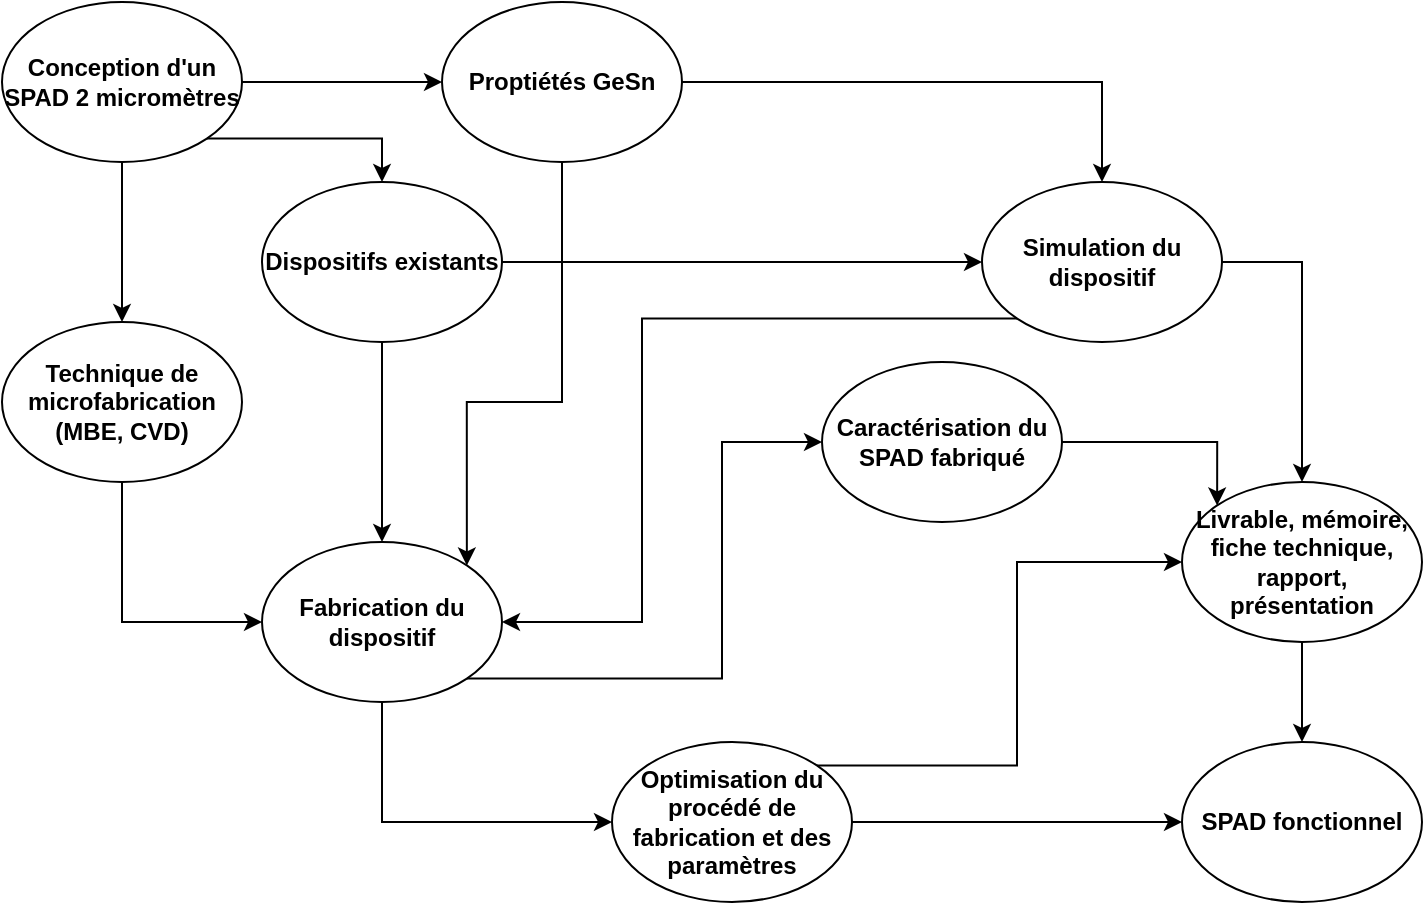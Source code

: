 <mxfile version="22.0.6" type="github">
  <diagram name="Page-1" id="6sgQ7mZHR1NJ1wXFVXwH">
    <mxGraphModel dx="1002" dy="569" grid="1" gridSize="10" guides="1" tooltips="1" connect="1" arrows="1" fold="1" page="1" pageScale="1" pageWidth="850" pageHeight="1100" math="0" shadow="0">
      <root>
        <mxCell id="0" />
        <mxCell id="1" parent="0" />
        <mxCell id="z_G34_HntLP7hV_ctuyc-12" style="edgeStyle=orthogonalEdgeStyle;rounded=0;orthogonalLoop=1;jettySize=auto;html=1;exitX=1;exitY=0.5;exitDx=0;exitDy=0;entryX=0;entryY=0.5;entryDx=0;entryDy=0;" parent="1" source="z_G34_HntLP7hV_ctuyc-1" target="z_G34_HntLP7hV_ctuyc-3" edge="1">
          <mxGeometry relative="1" as="geometry">
            <mxPoint x="260" y="100" as="targetPoint" />
          </mxGeometry>
        </mxCell>
        <mxCell id="z_G34_HntLP7hV_ctuyc-14" style="edgeStyle=orthogonalEdgeStyle;rounded=0;orthogonalLoop=1;jettySize=auto;html=1;exitX=0.5;exitY=1;exitDx=0;exitDy=0;entryX=0.5;entryY=0;entryDx=0;entryDy=0;" parent="1" source="z_G34_HntLP7hV_ctuyc-1" target="z_G34_HntLP7hV_ctuyc-5" edge="1">
          <mxGeometry relative="1" as="geometry" />
        </mxCell>
        <mxCell id="z_G34_HntLP7hV_ctuyc-36" style="edgeStyle=orthogonalEdgeStyle;rounded=0;orthogonalLoop=1;jettySize=auto;html=1;exitX=1;exitY=1;exitDx=0;exitDy=0;entryX=0.5;entryY=0;entryDx=0;entryDy=0;" parent="1" source="z_G34_HntLP7hV_ctuyc-1" target="z_G34_HntLP7hV_ctuyc-4" edge="1">
          <mxGeometry relative="1" as="geometry" />
        </mxCell>
        <mxCell id="z_G34_HntLP7hV_ctuyc-1" value="Conception d&#39;un SPAD 2 micromètres" style="ellipse;whiteSpace=wrap;html=1;fontStyle=1" parent="1" vertex="1">
          <mxGeometry x="60" y="50" width="120" height="80" as="geometry" />
        </mxCell>
        <mxCell id="z_G34_HntLP7hV_ctuyc-2" value="SPAD fonctionnel" style="ellipse;whiteSpace=wrap;html=1;fontStyle=1" parent="1" vertex="1">
          <mxGeometry x="650" y="420" width="120" height="80" as="geometry" />
        </mxCell>
        <mxCell id="z_G34_HntLP7hV_ctuyc-19" style="edgeStyle=orthogonalEdgeStyle;rounded=0;orthogonalLoop=1;jettySize=auto;html=1;exitX=1;exitY=0.5;exitDx=0;exitDy=0;entryX=0.5;entryY=0;entryDx=0;entryDy=0;" parent="1" source="z_G34_HntLP7hV_ctuyc-3" target="z_G34_HntLP7hV_ctuyc-8" edge="1">
          <mxGeometry relative="1" as="geometry" />
        </mxCell>
        <mxCell id="z_G34_HntLP7hV_ctuyc-23" style="edgeStyle=orthogonalEdgeStyle;rounded=0;orthogonalLoop=1;jettySize=auto;html=1;exitX=0.5;exitY=1;exitDx=0;exitDy=0;entryX=1;entryY=0;entryDx=0;entryDy=0;" parent="1" source="z_G34_HntLP7hV_ctuyc-3" target="z_G34_HntLP7hV_ctuyc-6" edge="1">
          <mxGeometry relative="1" as="geometry">
            <Array as="points">
              <mxPoint x="340" y="250" />
              <mxPoint x="292" y="250" />
            </Array>
          </mxGeometry>
        </mxCell>
        <mxCell id="z_G34_HntLP7hV_ctuyc-3" value="Proptiétés GeSn" style="ellipse;whiteSpace=wrap;html=1;fontStyle=1" parent="1" vertex="1">
          <mxGeometry x="280" y="50" width="120" height="80" as="geometry" />
        </mxCell>
        <mxCell id="z_G34_HntLP7hV_ctuyc-17" style="edgeStyle=orthogonalEdgeStyle;rounded=0;orthogonalLoop=1;jettySize=auto;html=1;exitX=0.5;exitY=1;exitDx=0;exitDy=0;" parent="1" source="z_G34_HntLP7hV_ctuyc-4" target="z_G34_HntLP7hV_ctuyc-6" edge="1">
          <mxGeometry relative="1" as="geometry" />
        </mxCell>
        <mxCell id="z_G34_HntLP7hV_ctuyc-18" style="edgeStyle=orthogonalEdgeStyle;rounded=0;orthogonalLoop=1;jettySize=auto;html=1;exitX=1;exitY=0.5;exitDx=0;exitDy=0;entryX=0;entryY=0.5;entryDx=0;entryDy=0;" parent="1" source="z_G34_HntLP7hV_ctuyc-4" target="z_G34_HntLP7hV_ctuyc-8" edge="1">
          <mxGeometry relative="1" as="geometry" />
        </mxCell>
        <mxCell id="z_G34_HntLP7hV_ctuyc-4" value="Dispositifs existants" style="ellipse;whiteSpace=wrap;html=1;fontStyle=1" parent="1" vertex="1">
          <mxGeometry x="190" y="140" width="120" height="80" as="geometry" />
        </mxCell>
        <mxCell id="z_G34_HntLP7hV_ctuyc-16" style="edgeStyle=orthogonalEdgeStyle;rounded=0;orthogonalLoop=1;jettySize=auto;html=1;exitX=0.5;exitY=1;exitDx=0;exitDy=0;entryX=0;entryY=0.5;entryDx=0;entryDy=0;" parent="1" source="z_G34_HntLP7hV_ctuyc-5" target="z_G34_HntLP7hV_ctuyc-6" edge="1">
          <mxGeometry relative="1" as="geometry" />
        </mxCell>
        <mxCell id="z_G34_HntLP7hV_ctuyc-5" value="Technique de microfabrication (MBE, CVD)" style="ellipse;whiteSpace=wrap;html=1;fontStyle=1" parent="1" vertex="1">
          <mxGeometry x="60" y="210" width="120" height="80" as="geometry" />
        </mxCell>
        <mxCell id="z_G34_HntLP7hV_ctuyc-27" style="edgeStyle=orthogonalEdgeStyle;rounded=0;orthogonalLoop=1;jettySize=auto;html=1;exitX=1;exitY=1;exitDx=0;exitDy=0;entryX=0;entryY=0.5;entryDx=0;entryDy=0;" parent="1" source="z_G34_HntLP7hV_ctuyc-6" target="z_G34_HntLP7hV_ctuyc-9" edge="1">
          <mxGeometry relative="1" as="geometry">
            <Array as="points">
              <mxPoint x="420" y="388" />
              <mxPoint x="420" y="270" />
            </Array>
          </mxGeometry>
        </mxCell>
        <mxCell id="z_G34_HntLP7hV_ctuyc-34" style="edgeStyle=orthogonalEdgeStyle;rounded=0;orthogonalLoop=1;jettySize=auto;html=1;exitX=0.5;exitY=1;exitDx=0;exitDy=0;entryX=0;entryY=0.5;entryDx=0;entryDy=0;" parent="1" source="z_G34_HntLP7hV_ctuyc-6" target="z_G34_HntLP7hV_ctuyc-7" edge="1">
          <mxGeometry relative="1" as="geometry" />
        </mxCell>
        <mxCell id="z_G34_HntLP7hV_ctuyc-6" value="Fabrication du dispositif" style="ellipse;whiteSpace=wrap;html=1;fontStyle=1" parent="1" vertex="1">
          <mxGeometry x="190" y="320" width="120" height="80" as="geometry" />
        </mxCell>
        <mxCell id="z_G34_HntLP7hV_ctuyc-29" style="edgeStyle=orthogonalEdgeStyle;rounded=0;orthogonalLoop=1;jettySize=auto;html=1;exitX=1;exitY=0.5;exitDx=0;exitDy=0;entryX=0;entryY=0.5;entryDx=0;entryDy=0;" parent="1" source="z_G34_HntLP7hV_ctuyc-7" target="z_G34_HntLP7hV_ctuyc-2" edge="1">
          <mxGeometry relative="1" as="geometry" />
        </mxCell>
        <mxCell id="z_G34_HntLP7hV_ctuyc-33" style="edgeStyle=orthogonalEdgeStyle;rounded=0;orthogonalLoop=1;jettySize=auto;html=1;exitX=1;exitY=0;exitDx=0;exitDy=0;entryX=0;entryY=0.5;entryDx=0;entryDy=0;" parent="1" source="z_G34_HntLP7hV_ctuyc-7" target="z_G34_HntLP7hV_ctuyc-30" edge="1">
          <mxGeometry relative="1" as="geometry">
            <mxPoint x="670" y="340" as="targetPoint" />
          </mxGeometry>
        </mxCell>
        <mxCell id="z_G34_HntLP7hV_ctuyc-7" value="Optimisation du procédé de fabrication et des paramètres" style="ellipse;whiteSpace=wrap;html=1;fontStyle=1" parent="1" vertex="1">
          <mxGeometry x="365" y="420" width="120" height="80" as="geometry" />
        </mxCell>
        <mxCell id="z_G34_HntLP7hV_ctuyc-25" style="edgeStyle=orthogonalEdgeStyle;rounded=0;orthogonalLoop=1;jettySize=auto;html=1;exitX=0;exitY=1;exitDx=0;exitDy=0;entryX=1;entryY=0.5;entryDx=0;entryDy=0;" parent="1" source="z_G34_HntLP7hV_ctuyc-8" target="z_G34_HntLP7hV_ctuyc-6" edge="1">
          <mxGeometry relative="1" as="geometry">
            <Array as="points">
              <mxPoint x="380" y="208" />
              <mxPoint x="380" y="360" />
            </Array>
          </mxGeometry>
        </mxCell>
        <mxCell id="O03AGzRZTC6UwbRJ7Clc-2" style="edgeStyle=orthogonalEdgeStyle;rounded=0;orthogonalLoop=1;jettySize=auto;html=1;exitX=1;exitY=0.5;exitDx=0;exitDy=0;entryX=0.5;entryY=0;entryDx=0;entryDy=0;" edge="1" parent="1" source="z_G34_HntLP7hV_ctuyc-8" target="z_G34_HntLP7hV_ctuyc-30">
          <mxGeometry relative="1" as="geometry" />
        </mxCell>
        <mxCell id="z_G34_HntLP7hV_ctuyc-8" value="Simulation du dispositif" style="ellipse;whiteSpace=wrap;html=1;fontStyle=1" parent="1" vertex="1">
          <mxGeometry x="550" y="140" width="120" height="80" as="geometry" />
        </mxCell>
        <mxCell id="O03AGzRZTC6UwbRJ7Clc-4" style="edgeStyle=orthogonalEdgeStyle;rounded=0;orthogonalLoop=1;jettySize=auto;html=1;exitX=1;exitY=0.5;exitDx=0;exitDy=0;entryX=0;entryY=0;entryDx=0;entryDy=0;" edge="1" parent="1" source="z_G34_HntLP7hV_ctuyc-9" target="z_G34_HntLP7hV_ctuyc-30">
          <mxGeometry relative="1" as="geometry">
            <Array as="points">
              <mxPoint x="668" y="270" />
            </Array>
          </mxGeometry>
        </mxCell>
        <mxCell id="z_G34_HntLP7hV_ctuyc-9" value="Caractérisation du SPAD fabriqué" style="ellipse;whiteSpace=wrap;html=1;fontStyle=1" parent="1" vertex="1">
          <mxGeometry x="470" y="230" width="120" height="80" as="geometry" />
        </mxCell>
        <mxCell id="O03AGzRZTC6UwbRJ7Clc-3" style="edgeStyle=orthogonalEdgeStyle;rounded=0;orthogonalLoop=1;jettySize=auto;html=1;exitX=0.5;exitY=1;exitDx=0;exitDy=0;entryX=0.5;entryY=0;entryDx=0;entryDy=0;" edge="1" parent="1" source="z_G34_HntLP7hV_ctuyc-30" target="z_G34_HntLP7hV_ctuyc-2">
          <mxGeometry relative="1" as="geometry" />
        </mxCell>
        <mxCell id="z_G34_HntLP7hV_ctuyc-30" value="Livrable, mémoire, fiche technique, rapport, présentation" style="ellipse;whiteSpace=wrap;html=1;fontStyle=1" parent="1" vertex="1">
          <mxGeometry x="650" y="290" width="120" height="80" as="geometry" />
        </mxCell>
      </root>
    </mxGraphModel>
  </diagram>
</mxfile>
